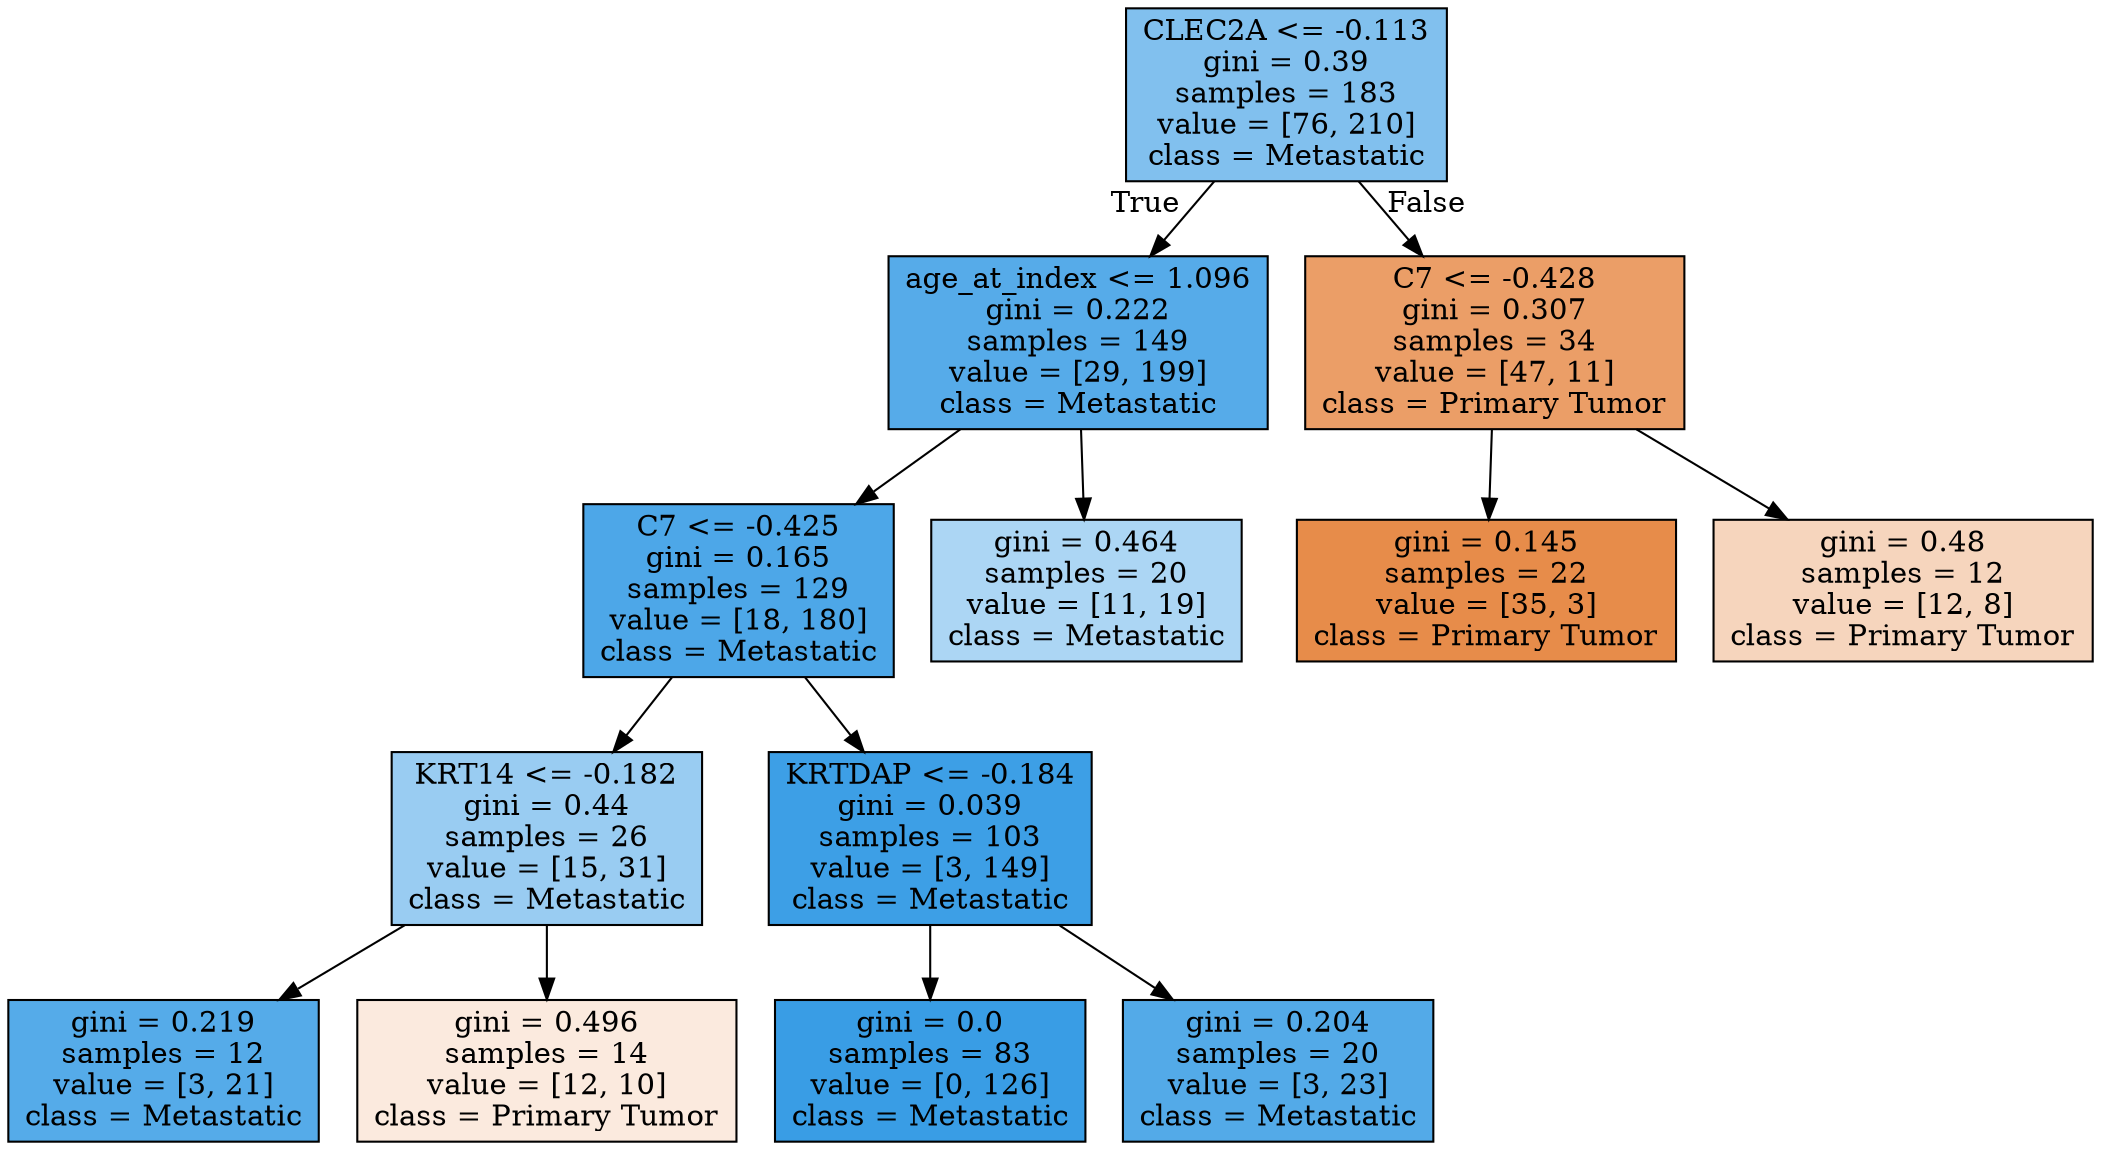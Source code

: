 digraph Tree {
node [shape=box, style="filled", color="black"] ;
0 [label="CLEC2A <= -0.113\ngini = 0.39\nsamples = 183\nvalue = [76, 210]\nclass = Metastatic", fillcolor="#81c0ee"] ;
1 [label="age_at_index <= 1.096\ngini = 0.222\nsamples = 149\nvalue = [29, 199]\nclass = Metastatic", fillcolor="#56abe9"] ;
0 -> 1 [labeldistance=2.5, labelangle=45, headlabel="True"] ;
2 [label="C7 <= -0.425\ngini = 0.165\nsamples = 129\nvalue = [18, 180]\nclass = Metastatic", fillcolor="#4da7e8"] ;
1 -> 2 ;
3 [label="KRT14 <= -0.182\ngini = 0.44\nsamples = 26\nvalue = [15, 31]\nclass = Metastatic", fillcolor="#99ccf2"] ;
2 -> 3 ;
4 [label="gini = 0.219\nsamples = 12\nvalue = [3, 21]\nclass = Metastatic", fillcolor="#55abe9"] ;
3 -> 4 ;
5 [label="gini = 0.496\nsamples = 14\nvalue = [12, 10]\nclass = Primary Tumor", fillcolor="#fbeade"] ;
3 -> 5 ;
6 [label="KRTDAP <= -0.184\ngini = 0.039\nsamples = 103\nvalue = [3, 149]\nclass = Metastatic", fillcolor="#3d9fe6"] ;
2 -> 6 ;
7 [label="gini = 0.0\nsamples = 83\nvalue = [0, 126]\nclass = Metastatic", fillcolor="#399de5"] ;
6 -> 7 ;
8 [label="gini = 0.204\nsamples = 20\nvalue = [3, 23]\nclass = Metastatic", fillcolor="#53aae8"] ;
6 -> 8 ;
9 [label="gini = 0.464\nsamples = 20\nvalue = [11, 19]\nclass = Metastatic", fillcolor="#acd6f4"] ;
1 -> 9 ;
10 [label="C7 <= -0.428\ngini = 0.307\nsamples = 34\nvalue = [47, 11]\nclass = Primary Tumor", fillcolor="#eb9e67"] ;
0 -> 10 [labeldistance=2.5, labelangle=-45, headlabel="False"] ;
11 [label="gini = 0.145\nsamples = 22\nvalue = [35, 3]\nclass = Primary Tumor", fillcolor="#e78c4a"] ;
10 -> 11 ;
12 [label="gini = 0.48\nsamples = 12\nvalue = [12, 8]\nclass = Primary Tumor", fillcolor="#f6d5bd"] ;
10 -> 12 ;
}